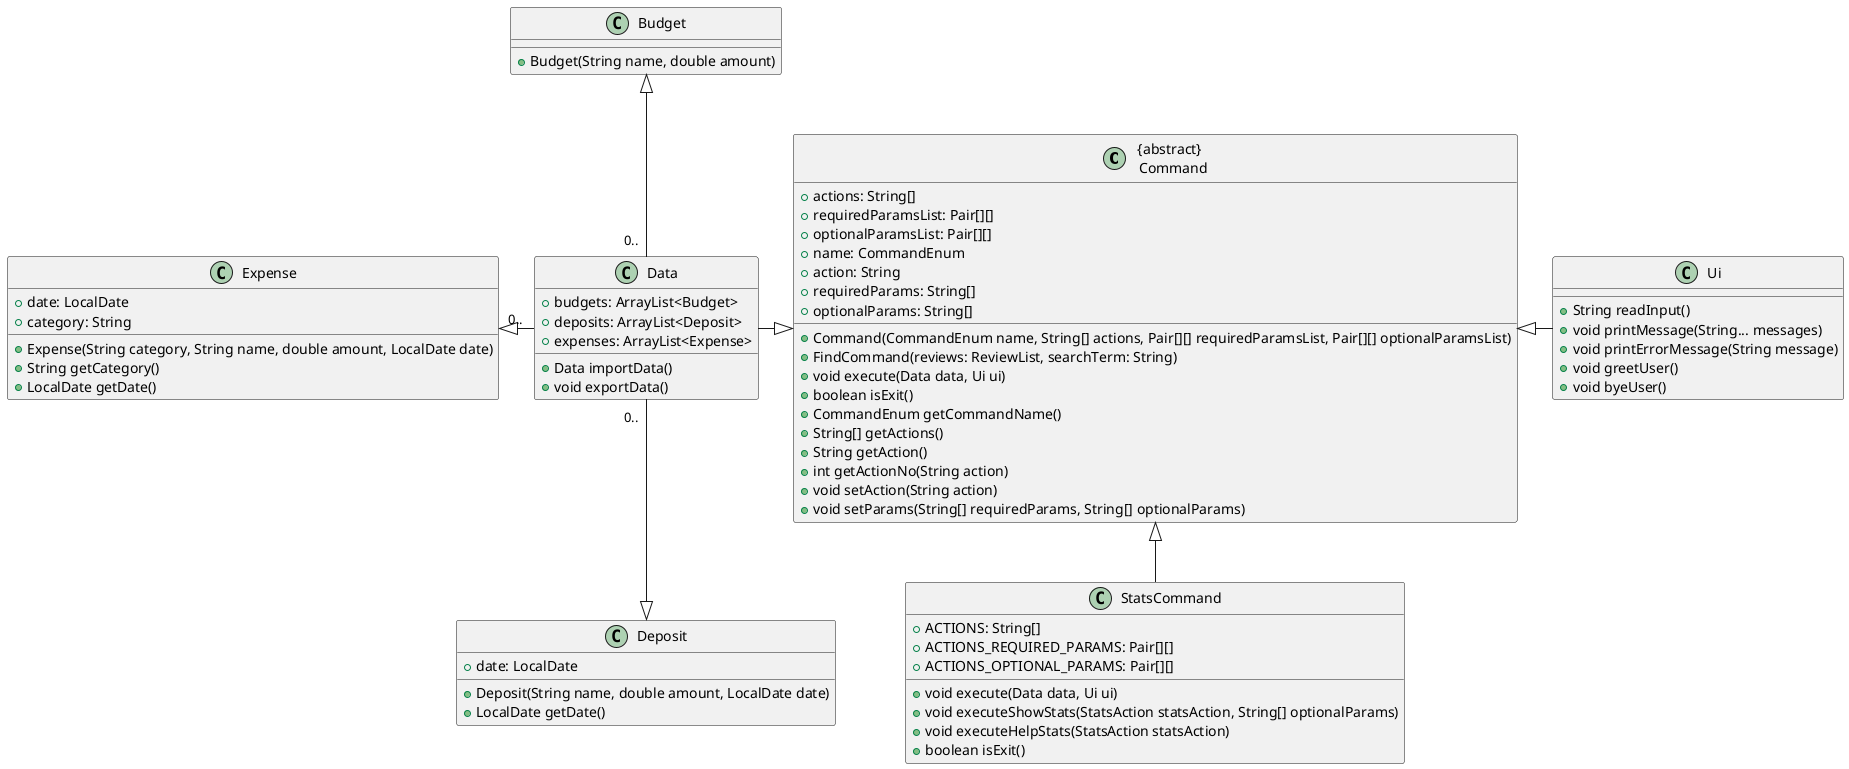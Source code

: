 @startuml


class "{abstract} \n Command"  {
         +actions: String[]
         +requiredParamsList: Pair[][]
         +optionalParamsList: Pair[][]
         +name: CommandEnum
         +action: String
         +requiredParams: String[]
         +optionalParams: String[]

         +Command(CommandEnum name, String[] actions, Pair[][] requiredParamsList, Pair[][] optionalParamsList)
         +FindCommand(reviews: ReviewList, searchTerm: String)
         +void execute(Data data, Ui ui)
         +boolean isExit()
         +CommandEnum getCommandName()
            +String[] getActions()
            +String getAction()
            +int getActionNo(String action)
            +void setAction(String action)
            +void setParams(String[] requiredParams, String[] optionalParams)

}
class Ui {
+ String readInput()
+ void printMessage(String... messages)
+ void printErrorMessage(String message)
+ void greetUser()
+ void byeUser()
}

class Budget {
    +Budget(String name, double amount)
}

class Expense {
    +date: LocalDate
    +category: String
    +Expense(String category, String name, double amount, LocalDate date)
    +String getCategory()
    +LocalDate getDate()
}

class Deposit {
    +date: LocalDate
    +Deposit(String name, double amount, LocalDate date)
    +LocalDate getDate()
}

class Data {
+ budgets: ArrayList<Budget>
+ deposits: ArrayList<Deposit>
+ expenses: ArrayList<Expense>
+ Data importData()
+ void exportData()

}


class StatsCommand {
+ ACTIONS: String[]
+ ACTIONS_REQUIRED_PARAMS: Pair[][]
+ ACTIONS_OPTIONAL_PARAMS: Pair[][]

+ void execute(Data data, Ui ui)
+ void executeShowStats(StatsAction statsAction, String[] optionalParams)
+ void executeHelpStats(StatsAction statsAction)
+ boolean isExit()

}



"Budget" <|-down-"\n0..  " Data
"Expense" <|-right "0.. "Data
"{abstract} \n Command" <|-right- Ui
"Deposit" <|-up-"0..  " Data
"{abstract} \n Command" <|-left- Data
"{abstract} \n Command" <|-down- StatsCommand



@enduml

